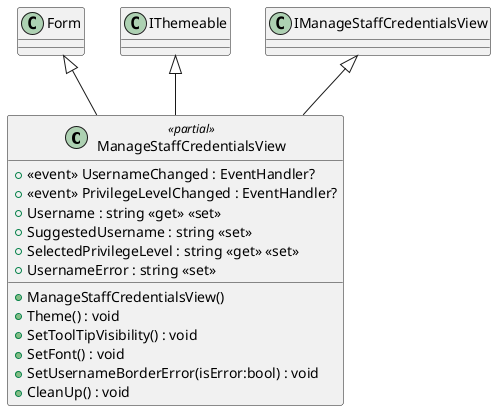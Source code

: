 @startuml
class ManageStaffCredentialsView <<partial>> {
    +  <<event>> UsernameChanged : EventHandler? 
    +  <<event>> PrivilegeLevelChanged : EventHandler? 
    + ManageStaffCredentialsView()
    + Theme() : void
    + SetToolTipVisibility() : void
    + SetFont() : void
    + Username : string <<get>> <<set>>
    + SuggestedUsername : string <<set>>
    + SelectedPrivilegeLevel : string <<get>> <<set>>
    + UsernameError : string <<set>>
    + SetUsernameBorderError(isError:bool) : void
    + CleanUp() : void
}
Form <|-- ManageStaffCredentialsView
IThemeable <|-- ManageStaffCredentialsView
IManageStaffCredentialsView <|-- ManageStaffCredentialsView
@enduml
